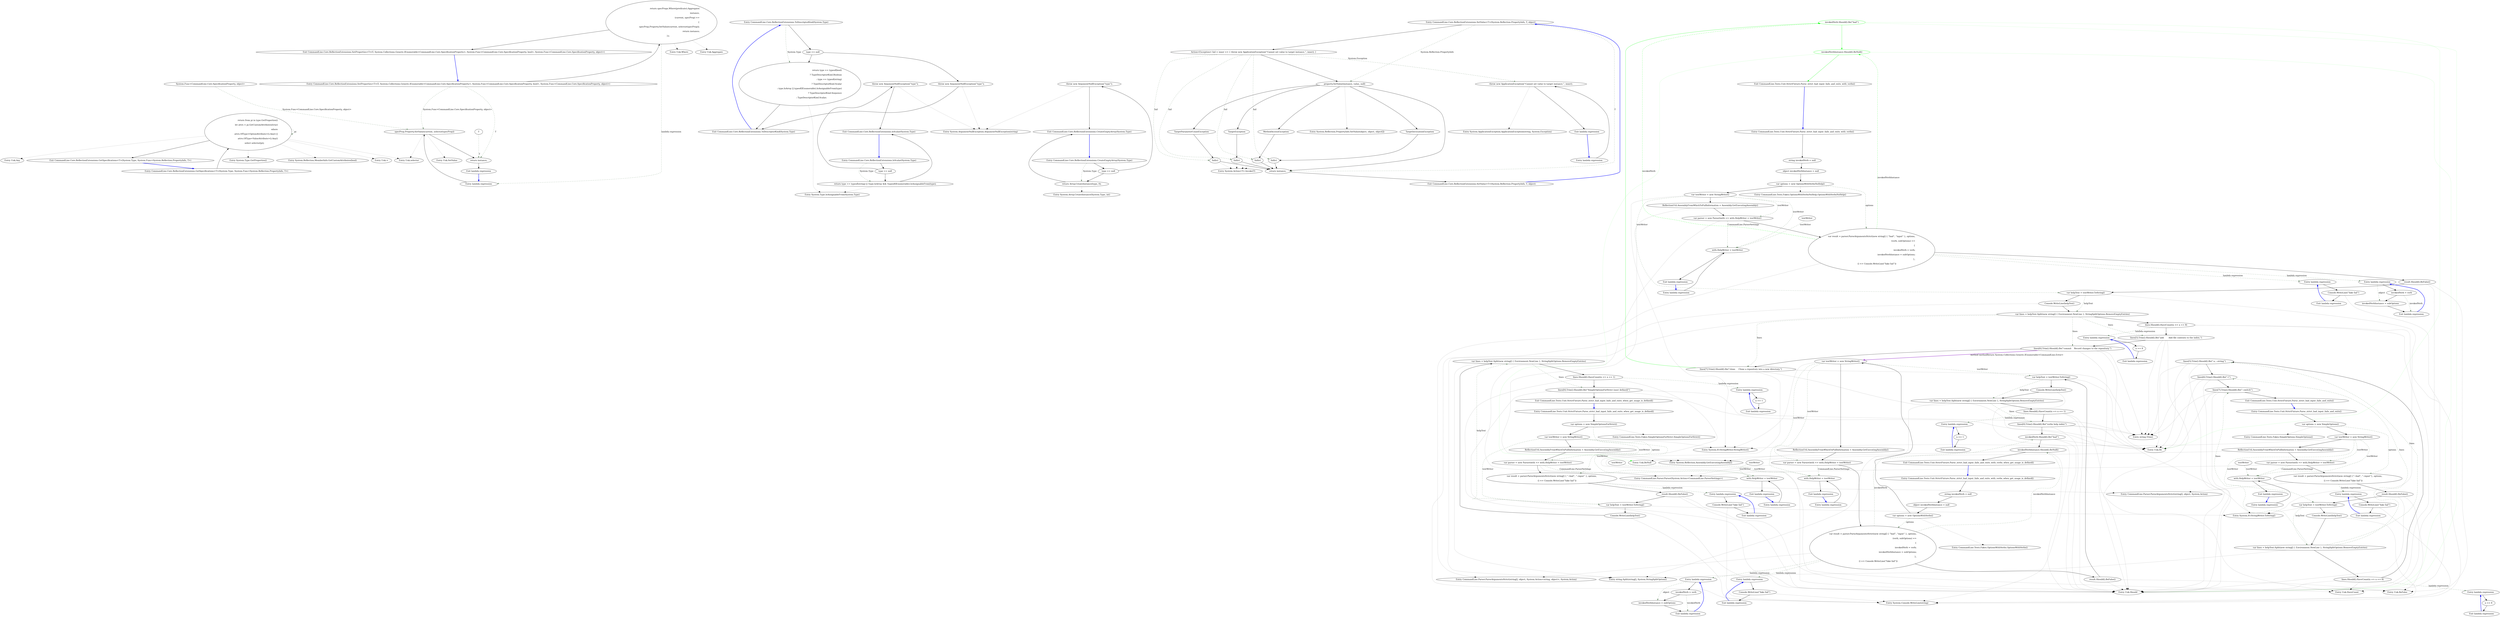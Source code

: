 digraph  {
n55 [label="System.Func<CommandLine.Core.SpecificationProperty, object>", span=""];
n56 [label=T, span=""];
n0 [label="Entry CommandLine.Core.ReflectionExtensions.GetSpecifications<T>(System.Type, System.Func<System.Reflection.PropertyInfo, T>)", span="12-12", cluster="CommandLine.Core.ReflectionExtensions.GetSpecifications<T>(System.Type, System.Func<System.Reflection.PropertyInfo, T>)"];
n1 [label="return from pi in type.GetProperties()\r\n                   let attrs = pi.GetCustomAttributes(true)\r\n                   where\r\n                        attrs.OfType<OptionAttribute>().Any() ||\r\n                        attrs.OfType<ValueAttribute>().Any()\r\n                   select selector(pi);", span="14-19", cluster="CommandLine.Core.ReflectionExtensions.GetSpecifications<T>(System.Type, System.Func<System.Reflection.PropertyInfo, T>)"];
n2 [label="Exit CommandLine.Core.ReflectionExtensions.GetSpecifications<T>(System.Type, System.Func<System.Reflection.PropertyInfo, T>)", span="12-12", cluster="CommandLine.Core.ReflectionExtensions.GetSpecifications<T>(System.Type, System.Func<System.Reflection.PropertyInfo, T>)"];
n3 [label="Entry System.Type.GetProperties()", span="0-0", cluster="System.Type.GetProperties()"];
n4 [label="Entry System.Reflection.MemberInfo.GetCustomAttributes(bool)", span="0-0", cluster="System.Reflection.MemberInfo.GetCustomAttributes(bool)"];
n5 [label="Entry Unk.>", span="", cluster="Unk.>"];
n6 [label="Entry Unk.Any", span="", cluster="Unk.Any"];
n7 [label="Entry Unk.selector", span="", cluster="Unk.selector"];
n8 [label="Entry CommandLine.Core.ReflectionExtensions.ToDescriptorKind(System.Type)", span="22-22", cluster="CommandLine.Core.ReflectionExtensions.ToDescriptorKind(System.Type)"];
n9 [label="type == null", span="24-24", cluster="CommandLine.Core.ReflectionExtensions.ToDescriptorKind(System.Type)"];
n11 [label="return type == typeof(bool)\r\n                       ? TypeDescriptorKind.Boolean\r\n                       : type == typeof(string)\r\n                             ? TypeDescriptorKind.Scalar\r\n                             : type.IsArray || typeof(IEnumerable).IsAssignableFrom(type)\r\n                                   ? TypeDescriptorKind.Sequence\r\n                                   : TypeDescriptorKind.Scalar;", span="26-32", cluster="CommandLine.Core.ReflectionExtensions.ToDescriptorKind(System.Type)"];
n10 [label="throw new ArgumentNullException(''type'');", span="24-24", cluster="CommandLine.Core.ReflectionExtensions.ToDescriptorKind(System.Type)"];
n12 [label="Exit CommandLine.Core.ReflectionExtensions.ToDescriptorKind(System.Type)", span="22-22", cluster="CommandLine.Core.ReflectionExtensions.ToDescriptorKind(System.Type)"];
n13 [label="Entry System.ArgumentNullException.ArgumentNullException(string)", span="0-0", cluster="System.ArgumentNullException.ArgumentNullException(string)"];
n14 [label="Entry System.Type.IsAssignableFrom(System.Type)", span="0-0", cluster="System.Type.IsAssignableFrom(System.Type)"];
n15 [label="Entry CommandLine.Core.ReflectionExtensions.IsScalar(System.Type)", span="35-35", cluster="CommandLine.Core.ReflectionExtensions.IsScalar(System.Type)"];
n16 [label="type == null", span="37-37", cluster="CommandLine.Core.ReflectionExtensions.IsScalar(System.Type)"];
n18 [label="return type == typeof(string) || !type.IsArray && !typeof(IEnumerable).IsAssignableFrom(type);", span="39-39", cluster="CommandLine.Core.ReflectionExtensions.IsScalar(System.Type)"];
n17 [label="throw new ArgumentNullException(''type'');", span="37-37", cluster="CommandLine.Core.ReflectionExtensions.IsScalar(System.Type)"];
n19 [label="Exit CommandLine.Core.ReflectionExtensions.IsScalar(System.Type)", span="35-35", cluster="CommandLine.Core.ReflectionExtensions.IsScalar(System.Type)"];
n20 [label="Entry CommandLine.Core.ReflectionExtensions.SetProperties<T>(T, System.Collections.Generic.IEnumerable<CommandLine.Core.SpecificationProperty>, System.Func<CommandLine.Core.SpecificationProperty, bool>, System.Func<CommandLine.Core.SpecificationProperty, object>)", span="42-42", cluster="CommandLine.Core.ReflectionExtensions.SetProperties<T>(T, System.Collections.Generic.IEnumerable<CommandLine.Core.SpecificationProperty>, System.Func<CommandLine.Core.SpecificationProperty, bool>, System.Func<CommandLine.Core.SpecificationProperty, object>)"];
n21 [label="return specProps.Where(predicate).Aggregate(\r\n                instance,\r\n                (current, specProp) =>\r\n                    {\r\n                        specProp.Property.SetValue(current, selector(specProp));\r\n                        return instance;\r\n                    });", span="48-54", cluster="CommandLine.Core.ReflectionExtensions.SetProperties<T>(T, System.Collections.Generic.IEnumerable<CommandLine.Core.SpecificationProperty>, System.Func<CommandLine.Core.SpecificationProperty, bool>, System.Func<CommandLine.Core.SpecificationProperty, object>)"];
n26 [label="specProp.Property.SetValue(current, selector(specProp))", span="52-52", cluster="lambda expression"];
n27 [label="return instance;", span="53-53", cluster="lambda expression"];
n22 [label="Exit CommandLine.Core.ReflectionExtensions.SetProperties<T>(T, System.Collections.Generic.IEnumerable<CommandLine.Core.SpecificationProperty>, System.Func<CommandLine.Core.SpecificationProperty, bool>, System.Func<CommandLine.Core.SpecificationProperty, object>)", span="42-42", cluster="CommandLine.Core.ReflectionExtensions.SetProperties<T>(T, System.Collections.Generic.IEnumerable<CommandLine.Core.SpecificationProperty>, System.Func<CommandLine.Core.SpecificationProperty, bool>, System.Func<CommandLine.Core.SpecificationProperty, object>)"];
n23 [label="Entry Unk.Where", span="", cluster="Unk.Where"];
n24 [label="Entry Unk.Aggregate", span="", cluster="Unk.Aggregate"];
n25 [label="Entry lambda expression", span="50-54", cluster="lambda expression"];
n29 [label="Entry Unk.SetValue", span="", cluster="Unk.SetValue"];
n28 [label="Exit lambda expression", span="50-54", cluster="lambda expression"];
n30 [label="Entry CommandLine.Core.ReflectionExtensions.SetValue<T>(System.Reflection.PropertyInfo, T, object)", span="57-57", cluster="CommandLine.Core.ReflectionExtensions.SetValue<T>(System.Reflection.PropertyInfo, T, object)"];
n31 [label="Action<Exception> fail = inner => { throw new ApplicationException(''Cannot set value to target instance.'', inner); }", span="59-59", cluster="CommandLine.Core.ReflectionExtensions.SetValue<T>(System.Reflection.PropertyInfo, T, object)"];
n32 [label="property.SetValue(instance, value, null)", span="63-63", cluster="CommandLine.Core.ReflectionExtensions.SetValue<T>(System.Reflection.PropertyInfo, T, object)"];
n41 [label="return instance;", span="82-82", cluster="CommandLine.Core.ReflectionExtensions.SetValue<T>(System.Reflection.PropertyInfo, T, object)"];
n46 [label="throw new ApplicationException(''Cannot set value to target instance.'', inner);", span="59-59", cluster="lambda expression"];
n34 [label="fail(e)", span="67-67", cluster="CommandLine.Core.ReflectionExtensions.SetValue<T>(System.Reflection.PropertyInfo, T, object)"];
n36 [label="fail(e)", span="71-71", cluster="CommandLine.Core.ReflectionExtensions.SetValue<T>(System.Reflection.PropertyInfo, T, object)"];
n38 [label="fail(e)", span="75-75", cluster="CommandLine.Core.ReflectionExtensions.SetValue<T>(System.Reflection.PropertyInfo, T, object)"];
n40 [label="fail(e)", span="79-79", cluster="CommandLine.Core.ReflectionExtensions.SetValue<T>(System.Reflection.PropertyInfo, T, object)"];
n33 [label=TargetException, span="65-65", cluster="CommandLine.Core.ReflectionExtensions.SetValue<T>(System.Reflection.PropertyInfo, T, object)"];
n35 [label=TargetParameterCountException, span="69-69", cluster="CommandLine.Core.ReflectionExtensions.SetValue<T>(System.Reflection.PropertyInfo, T, object)"];
n37 [label=MethodAccessException, span="73-73", cluster="CommandLine.Core.ReflectionExtensions.SetValue<T>(System.Reflection.PropertyInfo, T, object)"];
n39 [label=TargetInvocationException, span="77-77", cluster="CommandLine.Core.ReflectionExtensions.SetValue<T>(System.Reflection.PropertyInfo, T, object)"];
n43 [label="Entry System.Reflection.PropertyInfo.SetValue(object, object, object[])", span="0-0", cluster="System.Reflection.PropertyInfo.SetValue(object, object, object[])"];
n44 [label="Entry System.Action<T>.Invoke(T)", span="0-0", cluster="System.Action<T>.Invoke(T)"];
n42 [label="Exit CommandLine.Core.ReflectionExtensions.SetValue<T>(System.Reflection.PropertyInfo, T, object)", span="57-57", cluster="CommandLine.Core.ReflectionExtensions.SetValue<T>(System.Reflection.PropertyInfo, T, object)"];
n45 [label="Entry lambda expression", span="59-59", cluster="lambda expression"];
n47 [label="Exit lambda expression", span="59-59", cluster="lambda expression"];
n48 [label="Entry System.ApplicationException.ApplicationException(string, System.Exception)", span="0-0", cluster="System.ApplicationException.ApplicationException(string, System.Exception)"];
n49 [label="Entry CommandLine.Core.ReflectionExtensions.CreateEmptyArray(System.Type)", span="85-85", cluster="CommandLine.Core.ReflectionExtensions.CreateEmptyArray(System.Type)"];
n50 [label="type == null", span="87-87", cluster="CommandLine.Core.ReflectionExtensions.CreateEmptyArray(System.Type)"];
n52 [label="return Array.CreateInstance(type, 0);", span="89-89", cluster="CommandLine.Core.ReflectionExtensions.CreateEmptyArray(System.Type)"];
n51 [label="throw new ArgumentNullException(''type'');", span="87-87", cluster="CommandLine.Core.ReflectionExtensions.CreateEmptyArray(System.Type)"];
n53 [label="Exit CommandLine.Core.ReflectionExtensions.CreateEmptyArray(System.Type)", span="85-85", cluster="CommandLine.Core.ReflectionExtensions.CreateEmptyArray(System.Type)"];
n54 [label="Entry System.Array.CreateInstance(System.Type, int)", span="0-0", cluster="System.Array.CreateInstance(System.Type, int)"];
d76 [label="invokedVerb.Should().Be(''bad'')", span="122-122", cluster="CommandLine.Tests.Unit.StrictFixture.Parse_strict_bad_input_fails_and_exits_with_verbs()", color=green, community=0];
d67 [label="var result = parser.ParseArgumentsStrict(new string[] { ''bad'', ''input'' }, options,\r\n                (verb, subOptions) =>\r\n                {\r\n                    invokedVerb = verb;\r\n                    invokedVerbInstance = subOptions;\r\n                },\r\n                () => Console.WriteLine(''fake fail''))", span="102-108", cluster="CommandLine.Tests.Unit.StrictFixture.Parse_strict_bad_input_fails_and_exits_with_verbs()"];
d75 [label="lines[7].Trim().Should().Be(''clone     Clone a repository into a new directory.'')", span="120-120", cluster="CommandLine.Tests.Unit.StrictFixture.Parse_strict_bad_input_fails_and_exits_with_verbs()"];
d77 [label="invokedVerbInstance.Should().BeNull()", span="123-123", cluster="CommandLine.Tests.Unit.StrictFixture.Parse_strict_bad_input_fails_and_exits_with_verbs()", color=green, community=0];
d20 [label="Entry Unk.Should", span="", cluster="Unk.Should"];
d27 [label="Entry Unk.Be", span="", cluster="Unk.Be"];
d78 [label="Exit CommandLine.Tests.Unit.StrictFixture.Parse_strict_bad_input_fails_and_exits_with_verbs()", span="92-92", cluster="CommandLine.Tests.Unit.StrictFixture.Parse_strict_bad_input_fails_and_exits_with_verbs()"];
d81 [label="Entry Unk.BeNull", span="", cluster="Unk.BeNull"];
d63 [label="var options = new OptionsWithVerbsNoHelp()", span="97-97", cluster="CommandLine.Tests.Unit.StrictFixture.Parse_strict_bad_input_fails_and_exits_with_verbs()"];
d66 [label="var parser = new Parser(with => with.HelpWriter = testWriter)", span="101-101", cluster="CommandLine.Tests.Unit.StrictFixture.Parse_strict_bad_input_fails_and_exits_with_verbs()"];
d68 [label="result.Should().BeFalse()", span="110-110", cluster="CommandLine.Tests.Unit.StrictFixture.Parse_strict_bad_input_fails_and_exits_with_verbs()"];
d80 [label="Entry CommandLine.Parser.ParseArgumentsStrict(string[], object, System.Action<string, object>, System.Action)", span="221-221", cluster="CommandLine.Parser.ParseArgumentsStrict(string[], object, System.Action<string, object>, System.Action)"];
d85 [label="Entry lambda expression", span="103-107", cluster="lambda expression"];
d89 [label="Entry lambda expression", span="108-108", cluster="lambda expression"];
d71 [label="var lines = helpText.Split(new string[] { Environment.NewLine }, StringSplitOptions.RemoveEmptyEntries)", span="114-114", cluster="CommandLine.Tests.Unit.StrictFixture.Parse_strict_bad_input_fails_and_exits_with_verbs()"];
d74 [label="lines[6].Trim().Should().Be(''commit    Record changes to the repository.'')", span="119-119", cluster="CommandLine.Tests.Unit.StrictFixture.Parse_strict_bad_input_fails_and_exits_with_verbs()"];
d26 [label="Entry string.Trim()", span="0-0", cluster="string.Trim()"];
d6 [label="result.Should().BeFalse()", span="56-56", cluster="CommandLine.Tests.Unit.StrictFixture.Parse_strict_bad_input_fails_and_exits()"];
d10 [label="lines.Should().HaveCount(n => n == 8)", span="62-62", cluster="CommandLine.Tests.Unit.StrictFixture.Parse_strict_bad_input_fails_and_exits()"];
d11 [label="lines[5].Trim().Should().Be(''-s, --string'')", span="64-64", cluster="CommandLine.Tests.Unit.StrictFixture.Parse_strict_bad_input_fails_and_exits()"];
d12 [label="lines[6].Trim().Should().Be(''-i'')", span="65-65", cluster="CommandLine.Tests.Unit.StrictFixture.Parse_strict_bad_input_fails_and_exits()"];
d13 [label="lines[7].Trim().Should().Be(''--switch'')", span="66-66", cluster="CommandLine.Tests.Unit.StrictFixture.Parse_strict_bad_input_fails_and_exits()"];
d43 [label="result.Should().BeFalse()", span="80-80", cluster="CommandLine.Tests.Unit.StrictFixture.Parse_strict_bad_input_fails_and_exits_when_get_usage_is_defined()"];
d47 [label="lines.Should().HaveCount(n => n == 1)", span="86-86", cluster="CommandLine.Tests.Unit.StrictFixture.Parse_strict_bad_input_fails_and_exits_when_get_usage_is_defined()"];
d48 [label="lines[0].Trim().Should().Be(''SimpleOptionsForStrict (user defined)'')", span="88-88", cluster="CommandLine.Tests.Unit.StrictFixture.Parse_strict_bad_input_fails_and_exits_when_get_usage_is_defined()"];
d72 [label="lines.Should().HaveCount(n => n == 8)", span="116-116", cluster="CommandLine.Tests.Unit.StrictFixture.Parse_strict_bad_input_fails_and_exits_with_verbs()"];
d73 [label="lines[5].Trim().Should().Be(''add       Add file contents to the index.'')", span="118-118", cluster="CommandLine.Tests.Unit.StrictFixture.Parse_strict_bad_input_fails_and_exits_with_verbs()"];
d103 [label="result.Should().BeFalse()", span="145-145", cluster="CommandLine.Tests.Unit.StrictFixture.Parse_strict_bad_input_fails_and_exits_with_verbs_when_get_usage_is_defined()"];
d109 [label="invokedVerb.Should().Be(''bad'')", span="155-155", cluster="CommandLine.Tests.Unit.StrictFixture.Parse_strict_bad_input_fails_and_exits_with_verbs_when_get_usage_is_defined()"];
d110 [label="invokedVerbInstance.Should().BeNull()", span="156-156", cluster="CommandLine.Tests.Unit.StrictFixture.Parse_strict_bad_input_fails_and_exits_with_verbs_when_get_usage_is_defined()"];
d107 [label="lines.Should().HaveCount(n => n == 1)", span="151-151", cluster="CommandLine.Tests.Unit.StrictFixture.Parse_strict_bad_input_fails_and_exits_with_verbs_when_get_usage_is_defined()"];
d108 [label="lines[0].Trim().Should().Be(''verbs help index'')", span="153-153", cluster="CommandLine.Tests.Unit.StrictFixture.Parse_strict_bad_input_fails_and_exits_with_verbs_when_get_usage_is_defined()"];
d60 [label="Entry CommandLine.Tests.Unit.StrictFixture.Parse_strict_bad_input_fails_and_exits_with_verbs()", span="92-92", cluster="CommandLine.Tests.Unit.StrictFixture.Parse_strict_bad_input_fails_and_exits_with_verbs()"];
d62 [label="object invokedVerbInstance = null", span="95-95", cluster="CommandLine.Tests.Unit.StrictFixture.Parse_strict_bad_input_fails_and_exits_with_verbs()"];
d64 [label="var testWriter = new StringWriter()", span="98-98", cluster="CommandLine.Tests.Unit.StrictFixture.Parse_strict_bad_input_fails_and_exits_with_verbs()"];
d79 [label="Entry CommandLine.Tests.Fakes.OptionsWithVerbsNoHelp.OptionsWithVerbsNoHelp()", span="108-108", cluster="CommandLine.Tests.Fakes.OptionsWithVerbsNoHelp.OptionsWithVerbsNoHelp()"];
d65 [label="ReflectionUtil.AssemblyFromWhichToPullInformation = Assembly.GetExecutingAssembly()", span="100-100", cluster="CommandLine.Tests.Unit.StrictFixture.Parse_strict_bad_input_fails_and_exits_with_verbs()"];
d18 [label="Entry CommandLine.Parser.Parser(System.Action<CommandLine.ParserSettings>)", span="80-80", cluster="CommandLine.Parser.Parser(System.Action<CommandLine.ParserSettings>)"];
d83 [label="with.HelpWriter = testWriter", span="101-101", cluster="lambda expression"];
d69 [label="var helpText = testWriter.ToString()", span="112-112", cluster="CommandLine.Tests.Unit.StrictFixture.Parse_strict_bad_input_fails_and_exits_with_verbs()"];
d21 [label="Entry Unk.BeFalse", span="", cluster="Unk.BeFalse"];
d102 [label="var result = parser.ParseArgumentsStrict(new string[] { ''bad'', ''input'' }, options,\r\n                (verb, subOptions) =>\r\n                {\r\n                    invokedVerb = verb;\r\n                    invokedVerbInstance = subOptions;\r\n                },\r\n                () => Console.WriteLine(''fake fail''))", span="137-143", cluster="CommandLine.Tests.Unit.StrictFixture.Parse_strict_bad_input_fails_and_exits_with_verbs_when_get_usage_is_defined()"];
d88 [label="Exit lambda expression", span="103-107", cluster="lambda expression"];
d86 [label="invokedVerb = verb", span="105-105", cluster="lambda expression"];
d87 [label="invokedVerbInstance = subOptions", span="106-106", cluster="lambda expression"];
d91 [label="Exit lambda expression", span="108-108", cluster="lambda expression"];
d90 [label="Console.WriteLine(''fake fail'')", span="108-108", cluster="lambda expression"];
d70 [label="Console.WriteLine(helpText)", span="113-113", cluster="CommandLine.Tests.Unit.StrictFixture.Parse_strict_bad_input_fails_and_exits_with_verbs()"];
d24 [label="Entry string.Split(string[], System.StringSplitOptions)", span="0-0", cluster="string.Split(string[], System.StringSplitOptions)"];
d99 [label="var testWriter = new StringWriter()", span="133-133", cluster="CommandLine.Tests.Unit.StrictFixture.Parse_strict_bad_input_fails_and_exits_with_verbs_when_get_usage_is_defined()"];
d5 [label="var result = parser.ParseArgumentsStrict(new string[] {''--bad'', ''--input''}, options,\r\n                () => Console.WriteLine(''fake fail''))", span="53-54", cluster="CommandLine.Tests.Unit.StrictFixture.Parse_strict_bad_input_fails_and_exits()"];
d7 [label="var helpText = testWriter.ToString()", span="58-58", cluster="CommandLine.Tests.Unit.StrictFixture.Parse_strict_bad_input_fails_and_exits()"];
d9 [label="var lines = helpText.Split(new string[] { Environment.NewLine }, StringSplitOptions.RemoveEmptyEntries)", span="60-60", cluster="CommandLine.Tests.Unit.StrictFixture.Parse_strict_bad_input_fails_and_exits()"];
d25 [label="Entry Unk.HaveCount", span="", cluster="Unk.HaveCount"];
d34 [label="Entry lambda expression", span="62-62", cluster="lambda expression"];
d14 [label="Exit CommandLine.Tests.Unit.StrictFixture.Parse_strict_bad_input_fails_and_exits()", span="46-46", cluster="CommandLine.Tests.Unit.StrictFixture.Parse_strict_bad_input_fails_and_exits()"];
d42 [label="var result = parser.ParseArgumentsStrict(new string[] { ''--bad'', ''--input'' }, options,\r\n                () => Console.WriteLine(''fake fail''))", span="77-78", cluster="CommandLine.Tests.Unit.StrictFixture.Parse_strict_bad_input_fails_and_exits_when_get_usage_is_defined()"];
d44 [label="var helpText = testWriter.ToString()", span="82-82", cluster="CommandLine.Tests.Unit.StrictFixture.Parse_strict_bad_input_fails_and_exits_when_get_usage_is_defined()"];
d46 [label="var lines = helpText.Split(new string[] { Environment.NewLine }, StringSplitOptions.RemoveEmptyEntries)", span="84-84", cluster="CommandLine.Tests.Unit.StrictFixture.Parse_strict_bad_input_fails_and_exits_when_get_usage_is_defined()"];
d57 [label="Entry lambda expression", span="86-86", cluster="lambda expression"];
d49 [label="Exit CommandLine.Tests.Unit.StrictFixture.Parse_strict_bad_input_fails_and_exits_when_get_usage_is_defined()", span="70-70", cluster="CommandLine.Tests.Unit.StrictFixture.Parse_strict_bad_input_fails_and_exits_when_get_usage_is_defined()"];
d92 [label="Entry lambda expression", span="116-116", cluster="lambda expression"];
d104 [label="var helpText = testWriter.ToString()", span="147-147", cluster="CommandLine.Tests.Unit.StrictFixture.Parse_strict_bad_input_fails_and_exits_with_verbs_when_get_usage_is_defined()"];
d111 [label="Exit CommandLine.Tests.Unit.StrictFixture.Parse_strict_bad_input_fails_and_exits_with_verbs_when_get_usage_is_defined()", span="127-127", cluster="CommandLine.Tests.Unit.StrictFixture.Parse_strict_bad_input_fails_and_exits_with_verbs_when_get_usage_is_defined()"];
d106 [label="var lines = helpText.Split(new string[] { Environment.NewLine }, StringSplitOptions.RemoveEmptyEntries)", span="149-149", cluster="CommandLine.Tests.Unit.StrictFixture.Parse_strict_bad_input_fails_and_exits_with_verbs_when_get_usage_is_defined()"];
d123 [label="Entry lambda expression", span="151-151", cluster="lambda expression"];
d61 [label="string invokedVerb = null", span="94-94", cluster="CommandLine.Tests.Unit.StrictFixture.Parse_strict_bad_input_fails_and_exits_with_verbs()"];
d16 [label="Entry System.IO.StringWriter.StringWriter()", span="0-0", cluster="System.IO.StringWriter.StringWriter()"];
d17 [label="Entry System.Reflection.Assembly.GetExecutingAssembly()", span="0-0", cluster="System.Reflection.Assembly.GetExecutingAssembly()"];
d4 [label="var parser = new Parser(with => with.HelpWriter = testWriter)", span="52-52", cluster="CommandLine.Tests.Unit.StrictFixture.Parse_strict_bad_input_fails_and_exits()"];
d41 [label="var parser = new Parser(with => with.HelpWriter = testWriter)", span="76-76", cluster="CommandLine.Tests.Unit.StrictFixture.Parse_strict_bad_input_fails_and_exits_when_get_usage_is_defined()"];
d101 [label="var parser = new Parser(with => with.HelpWriter = testWriter)", span="136-136", cluster="CommandLine.Tests.Unit.StrictFixture.Parse_strict_bad_input_fails_and_exits_with_verbs_when_get_usage_is_defined()"];
d128 [label=testWriter, span=""];
d82 [label="Entry lambda expression", span="101-101", cluster="lambda expression"];
d84 [label="Exit lambda expression", span="101-101", cluster="lambda expression"];
d22 [label="Entry System.IO.StringWriter.ToString()", span="0-0", cluster="System.IO.StringWriter.ToString()"];
d98 [label="var options = new OptionsWithVerbs()", span="132-132", cluster="CommandLine.Tests.Unit.StrictFixture.Parse_strict_bad_input_fails_and_exits_with_verbs_when_get_usage_is_defined()"];
d116 [label="Entry lambda expression", span="138-142", cluster="lambda expression"];
d120 [label="Entry lambda expression", span="143-143", cluster="lambda expression"];
d23 [label="Entry System.Console.WriteLine(string)", span="0-0", cluster="System.Console.WriteLine(string)"];
d100 [label="ReflectionUtil.AssemblyFromWhichToPullInformation = Assembly.GetExecutingAssembly()", span="135-135", cluster="CommandLine.Tests.Unit.StrictFixture.Parse_strict_bad_input_fails_and_exits_with_verbs_when_get_usage_is_defined()"];
d114 [label="with.HelpWriter = testWriter", span="136-136", cluster="lambda expression"];
d1 [label="var options = new SimpleOptions()", span="48-48", cluster="CommandLine.Tests.Unit.StrictFixture.Parse_strict_bad_input_fails_and_exits()"];
d19 [label="Entry CommandLine.Parser.ParseArgumentsStrict(string[], object, System.Action)", span="182-182", cluster="CommandLine.Parser.ParseArgumentsStrict(string[], object, System.Action)"];
d31 [label="Entry lambda expression", span="54-54", cluster="lambda expression"];
d2 [label="var testWriter = new StringWriter()", span="49-49", cluster="CommandLine.Tests.Unit.StrictFixture.Parse_strict_bad_input_fails_and_exits()"];
d8 [label="Console.WriteLine(helpText)", span="59-59", cluster="CommandLine.Tests.Unit.StrictFixture.Parse_strict_bad_input_fails_and_exits()"];
d36 [label="Exit lambda expression", span="62-62", cluster="lambda expression"];
d35 [label="n == 8", span="62-62", cluster="lambda expression"];
d0 [label="Entry CommandLine.Tests.Unit.StrictFixture.Parse_strict_bad_input_fails_and_exits()", span="46-46", cluster="CommandLine.Tests.Unit.StrictFixture.Parse_strict_bad_input_fails_and_exits()"];
d38 [label="var options = new SimpleOptionsForStrict()", span="72-72", cluster="CommandLine.Tests.Unit.StrictFixture.Parse_strict_bad_input_fails_and_exits_when_get_usage_is_defined()"];
d54 [label="Entry lambda expression", span="78-78", cluster="lambda expression"];
d39 [label="var testWriter = new StringWriter()", span="73-73", cluster="CommandLine.Tests.Unit.StrictFixture.Parse_strict_bad_input_fails_and_exits_when_get_usage_is_defined()"];
d45 [label="Console.WriteLine(helpText)", span="83-83", cluster="CommandLine.Tests.Unit.StrictFixture.Parse_strict_bad_input_fails_and_exits_when_get_usage_is_defined()"];
d59 [label="Exit lambda expression", span="86-86", cluster="lambda expression"];
d58 [label="n == 1", span="86-86", cluster="lambda expression"];
d37 [label="Entry CommandLine.Tests.Unit.StrictFixture.Parse_strict_bad_input_fails_and_exits_when_get_usage_is_defined()", span="70-70", cluster="CommandLine.Tests.Unit.StrictFixture.Parse_strict_bad_input_fails_and_exits_when_get_usage_is_defined()"];
d94 [label="Exit lambda expression", span="116-116", cluster="lambda expression"];
d93 [label="n == 8", span="116-116", cluster="lambda expression"];
d105 [label="Console.WriteLine(helpText)", span="148-148", cluster="CommandLine.Tests.Unit.StrictFixture.Parse_strict_bad_input_fails_and_exits_with_verbs_when_get_usage_is_defined()"];
d95 [label="Entry CommandLine.Tests.Unit.StrictFixture.Parse_strict_bad_input_fails_and_exits_with_verbs_when_get_usage_is_defined()", span="127-127", cluster="CommandLine.Tests.Unit.StrictFixture.Parse_strict_bad_input_fails_and_exits_with_verbs_when_get_usage_is_defined()"];
d125 [label="Exit lambda expression", span="151-151", cluster="lambda expression"];
d124 [label="n == 1", span="151-151", cluster="lambda expression"];
d3 [label="ReflectionUtil.AssemblyFromWhichToPullInformation = Assembly.GetExecutingAssembly()", span="51-51", cluster="CommandLine.Tests.Unit.StrictFixture.Parse_strict_bad_input_fails_and_exits()"];
d40 [label="ReflectionUtil.AssemblyFromWhichToPullInformation = Assembly.GetExecutingAssembly()", span="75-75", cluster="CommandLine.Tests.Unit.StrictFixture.Parse_strict_bad_input_fails_and_exits_when_get_usage_is_defined()"];
d29 [label="with.HelpWriter = testWriter", span="52-52", cluster="lambda expression"];
d52 [label="with.HelpWriter = testWriter", span="76-76", cluster="lambda expression"];
d97 [label="object invokedVerbInstance = null", span="130-130", cluster="CommandLine.Tests.Unit.StrictFixture.Parse_strict_bad_input_fails_and_exits_with_verbs_when_get_usage_is_defined()"];
d112 [label="Entry CommandLine.Tests.Fakes.OptionsWithVerbs.OptionsWithVerbs()", span="79-79", cluster="CommandLine.Tests.Fakes.OptionsWithVerbs.OptionsWithVerbs()"];
d119 [label="Exit lambda expression", span="138-142", cluster="lambda expression"];
d117 [label="invokedVerb = verb", span="140-140", cluster="lambda expression"];
d118 [label="invokedVerbInstance = subOptions", span="141-141", cluster="lambda expression"];
d122 [label="Exit lambda expression", span="143-143", cluster="lambda expression"];
d121 [label="Console.WriteLine(''fake fail'')", span="143-143", cluster="lambda expression"];
d32 [label="Console.WriteLine(''fake fail'')", span="54-54", cluster="lambda expression"];
d55 [label="Console.WriteLine(''fake fail'')", span="78-78", cluster="lambda expression"];
d129 [label=testWriter, span=""];
d113 [label="Entry lambda expression", span="136-136", cluster="lambda expression"];
d115 [label="Exit lambda expression", span="136-136", cluster="lambda expression"];
d15 [label="Entry CommandLine.Tests.Fakes.SimpleOptions.SimpleOptions()", span="33-33", cluster="CommandLine.Tests.Fakes.SimpleOptions.SimpleOptions()"];
d33 [label="Exit lambda expression", span="54-54", cluster="lambda expression"];
d50 [label="Entry CommandLine.Tests.Fakes.SimpleOptionsForStrict.SimpleOptionsForStrict()", span="31-31", cluster="CommandLine.Tests.Fakes.SimpleOptionsForStrict.SimpleOptionsForStrict()"];
d56 [label="Exit lambda expression", span="78-78", cluster="lambda expression"];
d96 [label="string invokedVerb = null", span="129-129", cluster="CommandLine.Tests.Unit.StrictFixture.Parse_strict_bad_input_fails_and_exits_with_verbs_when_get_usage_is_defined()"];
d126 [label=testWriter, span=""];
d28 [label="Entry lambda expression", span="52-52", cluster="lambda expression"];
d30 [label="Exit lambda expression", span="52-52", cluster="lambda expression"];
d127 [label=testWriter, span=""];
d51 [label="Entry lambda expression", span="76-76", cluster="lambda expression"];
d53 [label="Exit lambda expression", span="76-76", cluster="lambda expression"];
n55 -> n26  [key=1, style=dashed, color=darkseagreen4, label="System.Func<CommandLine.Core.SpecificationProperty, object>"];
n56 -> n27  [key=1, style=dashed, color=darkseagreen4, label=T];
n0 -> n1  [key=0, style=solid];
n1 -> n2  [key=0, style=solid];
n1 -> n3  [key=2, style=dotted];
n1 -> n4  [key=2, style=dotted];
n1 -> n5  [key=2, style=dotted];
n1 -> n6  [key=2, style=dotted];
n1 -> n7  [key=2, style=dotted];
n1 -> n1  [key=1, style=dashed, color=darkseagreen4, label=pi];
n2 -> n0  [key=0, style=bold, color=blue];
n8 -> n9  [key=0, style=solid];
n8 -> n11  [key=1, style=dashed, color=darkseagreen4, label="System.Type"];
n9 -> n10  [key=0, style=solid];
n9 -> n11  [key=0, style=solid];
n11 -> n12  [key=0, style=solid];
n11 -> n14  [key=2, style=dotted];
n10 -> n12  [key=0, style=solid];
n10 -> n13  [key=2, style=dotted];
n12 -> n8  [key=0, style=bold, color=blue];
n15 -> n16  [key=0, style=solid];
n15 -> n18  [key=1, style=dashed, color=darkseagreen4, label="System.Type"];
n16 -> n17  [key=0, style=solid];
n16 -> n18  [key=0, style=solid];
n18 -> n19  [key=0, style=solid];
n18 -> n14  [key=2, style=dotted];
n17 -> n19  [key=0, style=solid];
n17 -> n13  [key=2, style=dotted];
n19 -> n15  [key=0, style=bold, color=blue];
n20 -> n21  [key=0, style=solid];
n20 -> n26  [key=1, style=dashed, color=darkseagreen4, label="System.Func<CommandLine.Core.SpecificationProperty, object>"];
n20 -> n27  [key=1, style=dashed, color=darkseagreen4, label=T];
n21 -> n22  [key=0, style=solid];
n21 -> n23  [key=2, style=dotted];
n21 -> n24  [key=2, style=dotted];
n21 -> n25  [key=1, style=dashed, color=darkseagreen4, label="lambda expression"];
n26 -> n27  [key=0, style=solid];
n26 -> n7  [key=2, style=dotted];
n26 -> n29  [key=2, style=dotted];
n27 -> n28  [key=0, style=solid];
n22 -> n20  [key=0, style=bold, color=blue];
n25 -> n26  [key=0, style=solid];
n28 -> n25  [key=0, style=bold, color=blue];
n30 -> n31  [key=0, style=solid];
n30 -> n32  [key=1, style=dashed, color=darkseagreen4, label="System.Reflection.PropertyInfo"];
n30 -> n41  [key=1, style=dashed, color=darkseagreen4, label=T];
n31 -> n32  [key=0, style=solid];
n31 -> n46  [key=1, style=dashed, color=darkseagreen4, label="System.Exception"];
n31 -> n34  [key=1, style=dashed, color=darkseagreen4, label=fail];
n31 -> n36  [key=1, style=dashed, color=darkseagreen4, label=fail];
n31 -> n38  [key=1, style=dashed, color=darkseagreen4, label=fail];
n31 -> n40  [key=1, style=dashed, color=darkseagreen4, label=fail];
n32 -> n33  [key=0, style=solid];
n32 -> n35  [key=0, style=solid];
n32 -> n37  [key=0, style=solid];
n32 -> n39  [key=0, style=solid];
n32 -> n41  [key=0, style=solid];
n32 -> n43  [key=2, style=dotted];
n41 -> n42  [key=0, style=solid];
n46 -> n47  [key=0, style=solid];
n46 -> n48  [key=2, style=dotted];
n34 -> n41  [key=0, style=solid];
n34 -> n44  [key=2, style=dotted];
n36 -> n41  [key=0, style=solid];
n36 -> n44  [key=2, style=dotted];
n38 -> n41  [key=0, style=solid];
n38 -> n44  [key=2, style=dotted];
n40 -> n41  [key=0, style=solid];
n40 -> n44  [key=2, style=dotted];
n33 -> n34  [key=0, style=solid];
n35 -> n36  [key=0, style=solid];
n37 -> n38  [key=0, style=solid];
n39 -> n40  [key=0, style=solid];
n42 -> n30  [key=0, style=bold, color=blue];
n45 -> n46  [key=0, style=solid];
n47 -> n45  [key=0, style=bold, color=blue];
n49 -> n50  [key=0, style=solid];
n49 -> n52  [key=1, style=dashed, color=darkseagreen4, label="System.Type"];
n50 -> n51  [key=0, style=solid];
n50 -> n52  [key=0, style=solid];
n52 -> n53  [key=0, style=solid];
n52 -> n54  [key=2, style=dotted];
n51 -> n53  [key=0, style=solid];
n51 -> n13  [key=2, style=dotted];
n53 -> n49  [key=0, style=bold, color=blue];
d76 -> d77  [key=0, style=solid, color=green];
d76 -> d20  [key=2, style=dotted, color=green];
d76 -> d27  [key=2, style=dotted, color=green];
d67 -> d76  [key=1, style=dashed, color=green, label=invokedVerb];
d67 -> d77  [key=1, style=dashed, color=green, label=invokedVerbInstance];
d67 -> d68  [key=0, style=solid];
d67 -> d80  [key=2, style=dotted];
d67 -> d85  [key=1, style=dashed, color=darkseagreen4, label="lambda expression"];
d67 -> d89  [key=1, style=dashed, color=darkseagreen4, label="lambda expression"];
d75 -> d76  [key=0, style=solid, color=green];
d75 -> d26  [key=2, style=dotted];
d75 -> d20  [key=2, style=dotted];
d75 -> d27  [key=2, style=dotted];
d77 -> d78  [key=0, style=solid, color=green];
d77 -> d20  [key=2, style=dotted, color=green];
d77 -> d81  [key=2, style=dotted, color=green];
d78 -> d60  [key=0, style=bold, color=blue];
d63 -> d67  [key=1, style=dashed, color=darkseagreen4, label=options];
d63 -> d64  [key=0, style=solid];
d63 -> d79  [key=2, style=dotted];
d66 -> d67  [key=0, style=solid];
d66 -> d18  [key=2, style=dotted];
d66 -> d83  [key=1, style=dashed, color=darkseagreen4, label="CommandLine.ParserSettings"];
d68 -> d20  [key=2, style=dotted];
d68 -> d69  [key=0, style=solid];
d68 -> d21  [key=2, style=dotted];
d85 -> d86  [key=0, style=solid];
d85 -> d87  [key=1, style=dashed, color=darkseagreen4, label=object];
d89 -> d90  [key=0, style=solid];
d71 -> d75  [key=1, style=dashed, color=darkseagreen4, label=lines];
d71 -> d72  [key=0, style=solid];
d71 -> d24  [key=2, style=dotted];
d71 -> d73  [key=1, style=dashed, color=darkseagreen4, label=lines];
d71 -> d74  [key=1, style=dashed, color=darkseagreen4, label=lines];
d74 -> d75  [key=0, style=solid];
d74 -> d20  [key=2, style=dotted];
d74 -> d27  [key=2, style=dotted];
d74 -> d26  [key=2, style=dotted];
d74 -> d99  [key=3, color=darkorchid, style=bold, label="method methodReturn System.Collections.Generic.IEnumerable<CommandLine.Error> "];
d6 -> d20  [key=2, style=dotted];
d6 -> d7  [key=0, style=solid];
d6 -> d21  [key=2, style=dotted];
d10 -> d20  [key=2, style=dotted];
d10 -> d11  [key=0, style=solid];
d10 -> d25  [key=2, style=dotted];
d10 -> d34  [key=1, style=dashed, color=darkseagreen4, label="lambda expression"];
d11 -> d20  [key=2, style=dotted];
d11 -> d27  [key=2, style=dotted];
d11 -> d26  [key=2, style=dotted];
d11 -> d12  [key=0, style=solid];
d12 -> d20  [key=2, style=dotted];
d12 -> d27  [key=2, style=dotted];
d12 -> d26  [key=2, style=dotted];
d12 -> d13  [key=0, style=solid];
d13 -> d20  [key=2, style=dotted];
d13 -> d27  [key=2, style=dotted];
d13 -> d26  [key=2, style=dotted];
d13 -> d14  [key=0, style=solid];
d43 -> d20  [key=2, style=dotted];
d43 -> d44  [key=0, style=solid];
d43 -> d21  [key=2, style=dotted];
d47 -> d20  [key=2, style=dotted];
d47 -> d48  [key=0, style=solid];
d47 -> d25  [key=2, style=dotted];
d47 -> d57  [key=1, style=dashed, color=darkseagreen4, label="lambda expression"];
d48 -> d20  [key=2, style=dotted];
d48 -> d27  [key=2, style=dotted];
d48 -> d26  [key=2, style=dotted];
d48 -> d49  [key=0, style=solid];
d72 -> d20  [key=2, style=dotted];
d72 -> d73  [key=0, style=solid];
d72 -> d25  [key=2, style=dotted];
d72 -> d92  [key=1, style=dashed, color=darkseagreen4, label="lambda expression"];
d73 -> d20  [key=2, style=dotted];
d73 -> d27  [key=2, style=dotted];
d73 -> d74  [key=0, style=solid];
d73 -> d26  [key=2, style=dotted];
d103 -> d20  [key=2, style=dotted];
d103 -> d104  [key=0, style=solid];
d103 -> d21  [key=2, style=dotted];
d109 -> d20  [key=2, style=dotted];
d109 -> d27  [key=2, style=dotted];
d109 -> d110  [key=0, style=solid];
d110 -> d20  [key=2, style=dotted];
d110 -> d81  [key=2, style=dotted];
d110 -> d111  [key=0, style=solid];
d107 -> d20  [key=2, style=dotted];
d107 -> d108  [key=0, style=solid];
d107 -> d25  [key=2, style=dotted];
d107 -> d123  [key=1, style=dashed, color=darkseagreen4, label="lambda expression"];
d108 -> d20  [key=2, style=dotted];
d108 -> d27  [key=2, style=dotted];
d108 -> d26  [key=2, style=dotted];
d108 -> d109  [key=0, style=solid];
d60 -> d61  [key=0, style=solid];
d62 -> d63  [key=0, style=solid];
d64 -> d66  [key=1, style=dashed, color=darkseagreen4, label=testWriter];
d64 -> d65  [key=0, style=solid];
d64 -> d16  [key=2, style=dotted];
d64 -> d83  [key=1, style=dashed, color=darkseagreen4, label=testWriter];
d64 -> d69  [key=1, style=dashed, color=darkseagreen4, label=testWriter];
d65 -> d66  [key=0, style=solid];
d65 -> d17  [key=2, style=dotted];
d83 -> d84  [key=0, style=solid];
d69 -> d71  [key=1, style=dashed, color=darkseagreen4, label=helpText];
d69 -> d70  [key=0, style=solid];
d69 -> d22  [key=2, style=dotted];
d102 -> d80  [key=2, style=dotted];
d102 -> d103  [key=0, style=solid];
d102 -> d109  [key=1, style=dashed, color=darkseagreen4, label=invokedVerb];
d102 -> d110  [key=1, style=dashed, color=darkseagreen4, label=invokedVerbInstance];
d102 -> d116  [key=1, style=dashed, color=darkseagreen4, label="lambda expression"];
d102 -> d120  [key=1, style=dashed, color=darkseagreen4, label="lambda expression"];
d88 -> d85  [key=0, style=bold, color=blue];
d86 -> d88  [key=1, style=dashed, color=darkseagreen4, label=invokedVerb];
d86 -> d87  [key=0, style=solid];
d87 -> d88  [key=0, style=solid];
d91 -> d89  [key=0, style=bold, color=blue];
d90 -> d91  [key=0, style=solid];
d90 -> d23  [key=2, style=dotted];
d70 -> d71  [key=0, style=solid];
d70 -> d23  [key=2, style=dotted];
d99 -> d100  [key=0, style=solid];
d99 -> d16  [key=2, style=dotted];
d99 -> d101  [key=1, style=dashed, color=darkseagreen4, label=testWriter];
d99 -> d114  [key=1, style=dashed, color=darkseagreen4, label=testWriter];
d99 -> d104  [key=1, style=dashed, color=darkseagreen4, label=testWriter];
d5 -> d6  [key=0, style=solid];
d5 -> d19  [key=2, style=dotted];
d5 -> d31  [key=1, style=dashed, color=darkseagreen4, label="lambda expression"];
d7 -> d8  [key=0, style=solid];
d7 -> d22  [key=2, style=dotted];
d7 -> d9  [key=1, style=dashed, color=darkseagreen4, label=helpText];
d9 -> d10  [key=0, style=solid];
d9 -> d11  [key=1, style=dashed, color=darkseagreen4, label=lines];
d9 -> d12  [key=1, style=dashed, color=darkseagreen4, label=lines];
d9 -> d13  [key=1, style=dashed, color=darkseagreen4, label=lines];
d9 -> d24  [key=2, style=dotted];
d34 -> d35  [key=0, style=solid];
d14 -> d0  [key=0, style=bold, color=blue];
d42 -> d43  [key=0, style=solid];
d42 -> d19  [key=2, style=dotted];
d42 -> d54  [key=1, style=dashed, color=darkseagreen4, label="lambda expression"];
d44 -> d45  [key=0, style=solid];
d44 -> d22  [key=2, style=dotted];
d44 -> d46  [key=1, style=dashed, color=darkseagreen4, label=helpText];
d46 -> d47  [key=0, style=solid];
d46 -> d48  [key=1, style=dashed, color=darkseagreen4, label=lines];
d46 -> d24  [key=2, style=dotted];
d57 -> d58  [key=0, style=solid];
d49 -> d37  [key=0, style=bold, color=blue];
d92 -> d93  [key=0, style=solid];
d104 -> d105  [key=0, style=solid];
d104 -> d22  [key=2, style=dotted];
d104 -> d106  [key=1, style=dashed, color=darkseagreen4, label=helpText];
d111 -> d95  [key=0, style=bold, color=blue];
d106 -> d107  [key=0, style=solid];
d106 -> d108  [key=1, style=dashed, color=darkseagreen4, label=lines];
d106 -> d24  [key=2, style=dotted];
d123 -> d124  [key=0, style=solid];
d61 -> d62  [key=0, style=solid];
d4 -> d18  [key=2, style=dotted];
d4 -> d5  [key=0, style=solid];
d4 -> d29  [key=1, style=dashed, color=darkseagreen4, label="CommandLine.ParserSettings"];
d41 -> d18  [key=2, style=dotted];
d41 -> d42  [key=0, style=solid];
d41 -> d52  [key=1, style=dashed, color=darkseagreen4, label="CommandLine.ParserSettings"];
d101 -> d18  [key=2, style=dotted];
d101 -> d102  [key=0, style=solid];
d101 -> d114  [key=1, style=dashed, color=darkseagreen4, label="CommandLine.ParserSettings"];
d128 -> d83  [key=1, style=dashed, color=darkseagreen4, label=testWriter];
d82 -> d83  [key=0, style=solid];
d84 -> d82  [key=0, style=bold, color=blue];
d98 -> d102  [key=1, style=dashed, color=darkseagreen4, label=options];
d98 -> d99  [key=0, style=solid];
d98 -> d112  [key=2, style=dotted];
d116 -> d117  [key=0, style=solid];
d116 -> d118  [key=1, style=dashed, color=darkseagreen4, label=object];
d120 -> d121  [key=0, style=solid];
d100 -> d17  [key=2, style=dotted];
d100 -> d101  [key=0, style=solid];
d114 -> d115  [key=0, style=solid];
d1 -> d5  [key=1, style=dashed, color=darkseagreen4, label=options];
d1 -> d2  [key=0, style=solid];
d1 -> d15  [key=2, style=dotted];
d31 -> d32  [key=0, style=solid];
d2 -> d7  [key=1, style=dashed, color=darkseagreen4, label=testWriter];
d2 -> d16  [key=2, style=dotted];
d2 -> d4  [key=1, style=dashed, color=darkseagreen4, label=testWriter];
d2 -> d3  [key=0, style=solid];
d2 -> d29  [key=1, style=dashed, color=darkseagreen4, label=testWriter];
d8 -> d9  [key=0, style=solid];
d8 -> d23  [key=2, style=dotted];
d36 -> d34  [key=0, style=bold, color=blue];
d35 -> d36  [key=0, style=solid];
d0 -> d1  [key=0, style=solid];
d38 -> d42  [key=1, style=dashed, color=darkseagreen4, label=options];
d38 -> d39  [key=0, style=solid];
d38 -> d50  [key=2, style=dotted];
d54 -> d55  [key=0, style=solid];
d39 -> d44  [key=1, style=dashed, color=darkseagreen4, label=testWriter];
d39 -> d16  [key=2, style=dotted];
d39 -> d41  [key=1, style=dashed, color=darkseagreen4, label=testWriter];
d39 -> d40  [key=0, style=solid];
d39 -> d52  [key=1, style=dashed, color=darkseagreen4, label=testWriter];
d45 -> d46  [key=0, style=solid];
d45 -> d23  [key=2, style=dotted];
d59 -> d57  [key=0, style=bold, color=blue];
d58 -> d59  [key=0, style=solid];
d37 -> d38  [key=0, style=solid];
d94 -> d92  [key=0, style=bold, color=blue];
d93 -> d94  [key=0, style=solid];
d105 -> d106  [key=0, style=solid];
d105 -> d23  [key=2, style=dotted];
d95 -> d96  [key=0, style=solid];
d125 -> d123  [key=0, style=bold, color=blue];
d124 -> d125  [key=0, style=solid];
d3 -> d17  [key=2, style=dotted];
d3 -> d4  [key=0, style=solid];
d40 -> d17  [key=2, style=dotted];
d40 -> d41  [key=0, style=solid];
d29 -> d30  [key=0, style=solid];
d52 -> d53  [key=0, style=solid];
d97 -> d98  [key=0, style=solid];
d119 -> d116  [key=0, style=bold, color=blue];
d117 -> d119  [key=1, style=dashed, color=darkseagreen4, label=invokedVerb];
d117 -> d118  [key=0, style=solid];
d118 -> d119  [key=0, style=solid];
d122 -> d120  [key=0, style=bold, color=blue];
d121 -> d23  [key=2, style=dotted];
d121 -> d122  [key=0, style=solid];
d32 -> d23  [key=2, style=dotted];
d32 -> d33  [key=0, style=solid];
d55 -> d23  [key=2, style=dotted];
d55 -> d56  [key=0, style=solid];
d129 -> d114  [key=1, style=dashed, color=darkseagreen4, label=testWriter];
d113 -> d114  [key=0, style=solid];
d115 -> d113  [key=0, style=bold, color=blue];
d33 -> d31  [key=0, style=bold, color=blue];
d56 -> d54  [key=0, style=bold, color=blue];
d96 -> d97  [key=0, style=solid];
d126 -> d29  [key=1, style=dashed, color=darkseagreen4, label=testWriter];
d28 -> d29  [key=0, style=solid];
d30 -> d28  [key=0, style=bold, color=blue];
d127 -> d52  [key=1, style=dashed, color=darkseagreen4, label=testWriter];
d51 -> d52  [key=0, style=solid];
d53 -> d51  [key=0, style=bold, color=blue];
}
